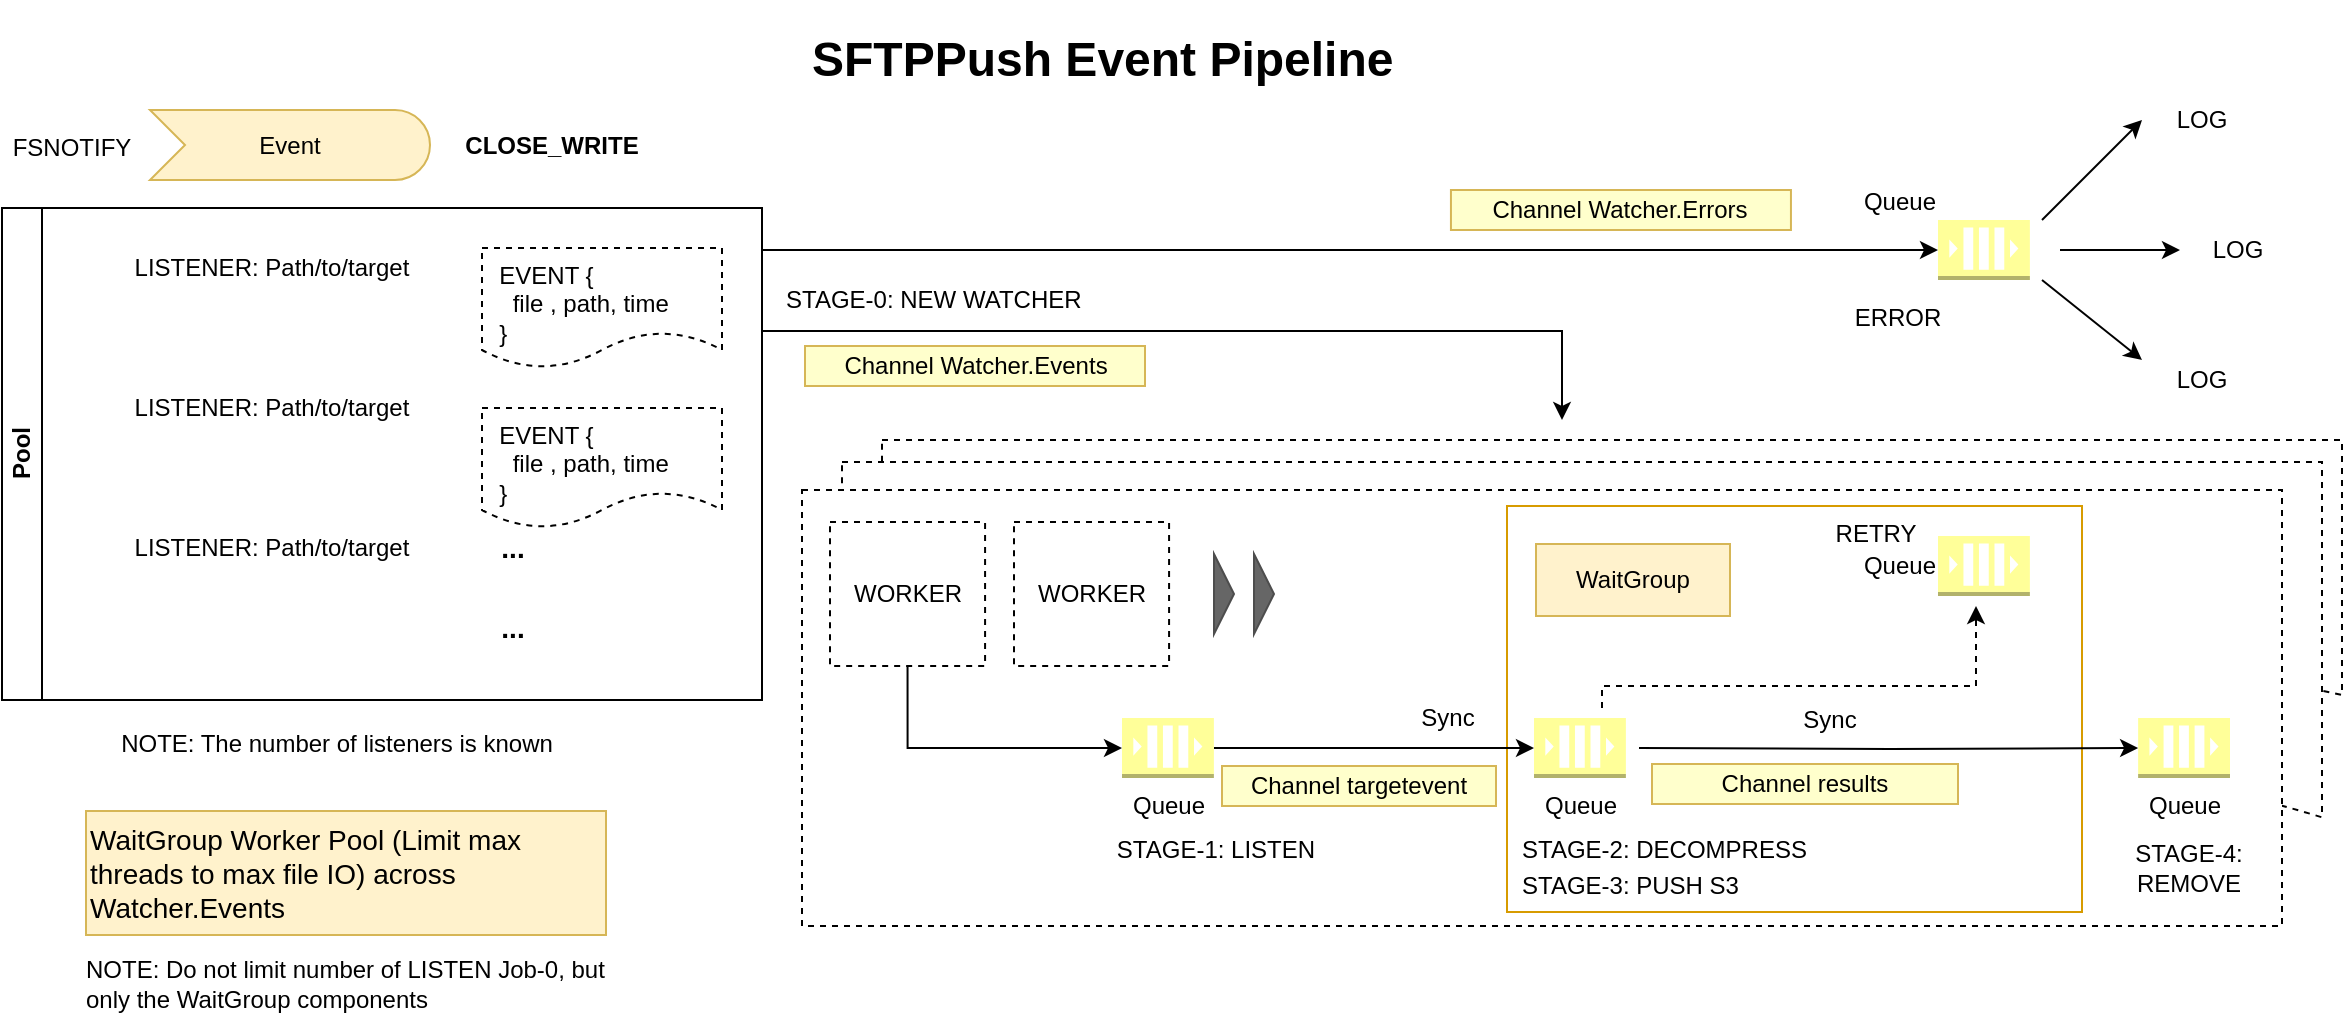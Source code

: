 <mxfile version="13.7.9" type="google"><diagram id="DxxWuYDI9eI6cgFBsnyQ" name="Page-1"><mxGraphModel dx="1718" dy="815" grid="0" gridSize="10" guides="1" tooltips="1" connect="1" arrows="1" fold="1" page="1" pageScale="1" pageWidth="1654" pageHeight="1169" math="0" shadow="0"><root><mxCell id="0"/><mxCell id="1" parent="0"/><mxCell id="5bjYtVWcPmheKNcIRejT-1" value="" style="shape=document;whiteSpace=wrap;html=1;boundedLbl=1;fillColor=none;align=left;dashed=1;" vertex="1" parent="1"><mxGeometry x="570" y="400" width="730" height="150" as="geometry"/></mxCell><mxCell id="ur7DVUvunK1sL5p3d5rt-5" value="" style="shape=document;whiteSpace=wrap;html=1;boundedLbl=1;align=left;dashed=1;" parent="1" vertex="1"><mxGeometry x="550" y="411" width="740" height="209" as="geometry"/></mxCell><mxCell id="Nj29ORURH4602lycPHdE-22" value="" style="rounded=0;whiteSpace=wrap;html=1;dashed=1;" parent="1" vertex="1"><mxGeometry x="530" y="425" width="740" height="218" as="geometry"/></mxCell><mxCell id="QDVXEeXAjDUbMPCzoTuT-11" value="" style="rounded=0;whiteSpace=wrap;html=1;align=left;strokeColor=#d79b00;fillColor=none;" parent="1" vertex="1"><mxGeometry x="882.5" y="433" width="287.5" height="203" as="geometry"/></mxCell><mxCell id="Nj29ORURH4602lycPHdE-23" style="edgeStyle=orthogonalEdgeStyle;rounded=0;orthogonalLoop=1;jettySize=auto;html=1;exitX=1;exitY=0.25;exitDx=0;exitDy=0;" parent="1" source="Nj29ORURH4602lycPHdE-8" edge="1"><mxGeometry relative="1" as="geometry"><mxPoint x="910" y="390" as="targetPoint"/><Array as="points"><mxPoint x="910" y="346"/></Array></mxGeometry></mxCell><mxCell id="Nj29ORURH4602lycPHdE-36" style="edgeStyle=orthogonalEdgeStyle;rounded=0;orthogonalLoop=1;jettySize=auto;html=1;exitX=1;exitY=0;exitDx=0;exitDy=0;entryX=0;entryY=0.5;entryDx=0;entryDy=0;entryPerimeter=0;" parent="1" source="Nj29ORURH4602lycPHdE-8" target="Nj29ORURH4602lycPHdE-58" edge="1"><mxGeometry relative="1" as="geometry"><mxPoint x="1310" y="245" as="targetPoint"/><Array as="points"><mxPoint x="510" y="305"/></Array></mxGeometry></mxCell><mxCell id="Nj29ORURH4602lycPHdE-8" value="Pool" style="swimlane;html=1;horizontal=0;startSize=20;" parent="1" vertex="1"><mxGeometry x="130" y="284" width="380" height="246" as="geometry"/></mxCell><mxCell id="Nj29ORURH4602lycPHdE-9" value="&amp;nbsp; EVENT {&lt;br&gt;&amp;nbsp;&amp;nbsp;&amp;nbsp; file , path, time&lt;br&gt;&amp;nbsp; }" style="shape=document;whiteSpace=wrap;html=1;boundedLbl=1;dashed=1;align=left;verticalAlign=top;" parent="Nj29ORURH4602lycPHdE-8" vertex="1"><mxGeometry x="240" y="20" width="120" height="60" as="geometry"/></mxCell><mxCell id="Nj29ORURH4602lycPHdE-13" value="&lt;font style=&quot;font-size: 14px&quot;&gt;&lt;b&gt;...&lt;/b&gt;&lt;/font&gt;" style="text;html=1;align=center;verticalAlign=middle;resizable=0;points=[];autosize=1;" parent="Nj29ORURH4602lycPHdE-8" vertex="1"><mxGeometry x="240" y="160" width="30" height="20" as="geometry"/></mxCell><mxCell id="Nj29ORURH4602lycPHdE-15" value="LISTENER: Path/to/target" style="text;html=1;strokeColor=none;fillColor=none;align=center;verticalAlign=middle;whiteSpace=wrap;rounded=0;dashed=1;" parent="Nj29ORURH4602lycPHdE-8" vertex="1"><mxGeometry x="40" y="20" width="190" height="20" as="geometry"/></mxCell><mxCell id="Nj29ORURH4602lycPHdE-16" value="LISTENER: Path/to/target" style="text;html=1;strokeColor=none;fillColor=none;align=center;verticalAlign=middle;whiteSpace=wrap;rounded=0;dashed=1;" parent="Nj29ORURH4602lycPHdE-8" vertex="1"><mxGeometry x="40" y="90" width="190" height="20" as="geometry"/></mxCell><mxCell id="Nj29ORURH4602lycPHdE-17" value="LISTENER: Path/to/target" style="text;html=1;strokeColor=none;fillColor=none;align=center;verticalAlign=middle;whiteSpace=wrap;rounded=0;dashed=1;" parent="Nj29ORURH4602lycPHdE-8" vertex="1"><mxGeometry x="40" y="160" width="190" height="20" as="geometry"/></mxCell><mxCell id="Nj29ORURH4602lycPHdE-19" value="&lt;font style=&quot;font-size: 14px&quot;&gt;&lt;b&gt;...&lt;/b&gt;&lt;/font&gt;" style="text;html=1;align=center;verticalAlign=middle;resizable=0;points=[];autosize=1;" parent="Nj29ORURH4602lycPHdE-8" vertex="1"><mxGeometry x="240" y="200" width="30" height="20" as="geometry"/></mxCell><mxCell id="Nj29ORURH4602lycPHdE-32" value="&amp;nbsp; EVENT {&lt;br&gt;&amp;nbsp;&amp;nbsp;&amp;nbsp; file , path, time&lt;br&gt;&amp;nbsp; }" style="shape=document;whiteSpace=wrap;html=1;boundedLbl=1;dashed=1;align=left;verticalAlign=top;" parent="Nj29ORURH4602lycPHdE-8" vertex="1"><mxGeometry x="240" y="100" width="120" height="60" as="geometry"/></mxCell><mxCell id="AVGsMBjydCBOtf7g-ODe-2" style="edgeStyle=orthogonalEdgeStyle;rounded=0;orthogonalLoop=1;jettySize=auto;html=1;exitX=0.5;exitY=1;exitDx=0;exitDy=0;entryX=0;entryY=0.5;entryDx=0;entryDy=0;entryPerimeter=0;" parent="1" source="Nj29ORURH4602lycPHdE-25" target="Nj29ORURH4602lycPHdE-28" edge="1"><mxGeometry relative="1" as="geometry"/></mxCell><mxCell id="Nj29ORURH4602lycPHdE-25" value="WORKER" style="rounded=0;whiteSpace=wrap;html=1;dashed=1;" parent="1" vertex="1"><mxGeometry x="544" y="441" width="77.54" height="72" as="geometry"/></mxCell><mxCell id="AVGsMBjydCBOtf7g-ODe-3" style="edgeStyle=orthogonalEdgeStyle;rounded=0;orthogonalLoop=1;jettySize=auto;html=1;exitX=1;exitY=0.5;exitDx=0;exitDy=0;exitPerimeter=0;entryX=0;entryY=0.5;entryDx=0;entryDy=0;entryPerimeter=0;" parent="1" source="Nj29ORURH4602lycPHdE-28" target="Nj29ORURH4602lycPHdE-46" edge="1"><mxGeometry relative="1" as="geometry"/></mxCell><mxCell id="Nj29ORURH4602lycPHdE-28" value="Queue" style="outlineConnect=0;dashed=0;verticalLabelPosition=bottom;verticalAlign=top;align=center;html=1;shape=mxgraph.aws3.queue;gradientColor=none;fillColor=#FFFF99;" parent="1" vertex="1"><mxGeometry x="690" y="539" width="45.94" height="30" as="geometry"/></mxCell><mxCell id="Nj29ORURH4602lycPHdE-29" value="Event" style="html=1;outlineConnect=0;whiteSpace=wrap;fillColor=#fff2cc;shape=mxgraph.archimate3.event;strokeColor=#d6b656;" parent="1" vertex="1"><mxGeometry x="204" y="235" width="140" height="35" as="geometry"/></mxCell><mxCell id="Nj29ORURH4602lycPHdE-30" value="FSNOTIFY" style="text;html=1;strokeColor=none;fillColor=none;align=center;verticalAlign=middle;whiteSpace=wrap;rounded=0;dashed=1;" parent="1" vertex="1"><mxGeometry x="145" y="244" width="40" height="20" as="geometry"/></mxCell><mxCell id="Nj29ORURH4602lycPHdE-31" value="&lt;b&gt;CLOSE_WRITE&lt;/b&gt;" style="text;html=1;strokeColor=none;fillColor=none;align=center;verticalAlign=middle;whiteSpace=wrap;rounded=0;dashed=1;" parent="1" vertex="1"><mxGeometry x="385" y="242.5" width="40" height="20" as="geometry"/></mxCell><mxCell id="Nj29ORURH4602lycPHdE-35" value="Channel Watcher.Events" style="text;html=1;strokeColor=#d6b656;align=center;verticalAlign=middle;whiteSpace=wrap;rounded=0;fillColor=#FFFFCC;" parent="1" vertex="1"><mxGeometry x="531.5" y="353" width="170" height="20" as="geometry"/></mxCell><mxCell id="Nj29ORURH4602lycPHdE-38" value="" style="endArrow=classic;html=1;" parent="1" edge="1"><mxGeometry width="50" height="50" relative="1" as="geometry"><mxPoint x="1150" y="290" as="sourcePoint"/><mxPoint x="1200" y="240" as="targetPoint"/></mxGeometry></mxCell><mxCell id="Nj29ORURH4602lycPHdE-39" value="" style="endArrow=classic;html=1;" parent="1" edge="1"><mxGeometry width="50" height="50" relative="1" as="geometry"><mxPoint x="1159" y="305" as="sourcePoint"/><mxPoint x="1219" y="305" as="targetPoint"/></mxGeometry></mxCell><mxCell id="Nj29ORURH4602lycPHdE-40" value="" style="endArrow=classic;html=1;" parent="1" edge="1"><mxGeometry width="50" height="50" relative="1" as="geometry"><mxPoint x="1150" y="320" as="sourcePoint"/><mxPoint x="1200" y="360" as="targetPoint"/></mxGeometry></mxCell><mxCell id="Nj29ORURH4602lycPHdE-41" value="LOG" style="text;html=1;strokeColor=none;fillColor=none;align=center;verticalAlign=middle;whiteSpace=wrap;rounded=0;dashed=1;" parent="1" vertex="1"><mxGeometry x="1210" y="230" width="40" height="20" as="geometry"/></mxCell><mxCell id="Nj29ORURH4602lycPHdE-42" value="LOG" style="text;html=1;strokeColor=none;fillColor=none;align=center;verticalAlign=middle;whiteSpace=wrap;rounded=0;dashed=1;" parent="1" vertex="1"><mxGeometry x="1210" y="360" width="40" height="20" as="geometry"/></mxCell><mxCell id="Nj29ORURH4602lycPHdE-43" value="LOG" style="text;html=1;strokeColor=none;fillColor=none;align=center;verticalAlign=middle;whiteSpace=wrap;rounded=0;dashed=1;" parent="1" vertex="1"><mxGeometry x="1228" y="295" width="40" height="20" as="geometry"/></mxCell><mxCell id="Nj29ORURH4602lycPHdE-44" value="Channel Watcher.Errors" style="text;html=1;strokeColor=#d6b656;align=center;verticalAlign=middle;whiteSpace=wrap;rounded=0;fillColor=#FFFFCC;" parent="1" vertex="1"><mxGeometry x="854.47" y="275" width="170" height="20" as="geometry"/></mxCell><mxCell id="Nj29ORURH4602lycPHdE-48" style="edgeStyle=orthogonalEdgeStyle;rounded=0;orthogonalLoop=1;jettySize=auto;html=1;entryX=0;entryY=0.5;entryDx=0;entryDy=0;entryPerimeter=0;" parent="1" edge="1" target="Nj29ORURH4602lycPHdE-47"><mxGeometry relative="1" as="geometry"><mxPoint x="1160" y="554" as="targetPoint"/><mxPoint x="948.5" y="554" as="sourcePoint"/></mxGeometry></mxCell><mxCell id="Nj29ORURH4602lycPHdE-52" style="edgeStyle=orthogonalEdgeStyle;rounded=0;orthogonalLoop=1;jettySize=auto;html=1;dashed=1;" parent="1" edge="1"><mxGeometry relative="1" as="geometry"><mxPoint x="1117" y="483" as="targetPoint"/><Array as="points"><mxPoint x="930" y="523"/><mxPoint x="1117" y="523"/></Array><mxPoint x="930" y="534" as="sourcePoint"/></mxGeometry></mxCell><mxCell id="Nj29ORURH4602lycPHdE-46" value="Queue" style="outlineConnect=0;dashed=0;verticalLabelPosition=bottom;verticalAlign=top;align=center;html=1;shape=mxgraph.aws3.queue;gradientColor=none;fillColor=#FFFF99;" parent="1" vertex="1"><mxGeometry x="896" y="539" width="45.94" height="30" as="geometry"/></mxCell><mxCell id="Nj29ORURH4602lycPHdE-47" value="Queue" style="outlineConnect=0;dashed=0;verticalLabelPosition=bottom;verticalAlign=top;align=center;html=1;shape=mxgraph.aws3.queue;gradientColor=none;fillColor=#FFFF99;" parent="1" vertex="1"><mxGeometry x="1198.06" y="539" width="45.94" height="30" as="geometry"/></mxCell><mxCell id="Nj29ORURH4602lycPHdE-49" value="STAGE-2: DECOMPRESS" style="text;html=1;strokeColor=none;fillColor=none;align=left;verticalAlign=middle;whiteSpace=wrap;rounded=0;dashed=1;" parent="1" vertex="1"><mxGeometry x="888" y="595" width="170" height="20" as="geometry"/></mxCell><mxCell id="Nj29ORURH4602lycPHdE-50" value="STAGE-3: PUSH S3" style="text;html=1;strokeColor=none;fillColor=none;align=left;verticalAlign=middle;whiteSpace=wrap;rounded=0;dashed=1;" parent="1" vertex="1"><mxGeometry x="888" y="613" width="159" height="20" as="geometry"/></mxCell><mxCell id="Nj29ORURH4602lycPHdE-54" value="Sync" style="text;html=1;strokeColor=none;fillColor=none;align=center;verticalAlign=middle;whiteSpace=wrap;rounded=0;dashed=1;" parent="1" vertex="1"><mxGeometry x="833" y="529" width="40" height="20" as="geometry"/></mxCell><mxCell id="Nj29ORURH4602lycPHdE-55" value="Sync" style="text;html=1;strokeColor=none;fillColor=none;align=center;verticalAlign=middle;whiteSpace=wrap;rounded=0;dashed=1;" parent="1" vertex="1"><mxGeometry x="1024.47" y="530" width="40" height="20" as="geometry"/></mxCell><mxCell id="Nj29ORURH4602lycPHdE-56" value="" style="triangle;whiteSpace=wrap;html=1;align=left;fillColor=#666666;strokeColor=#4D4D4D;" parent="1" vertex="1"><mxGeometry x="736" y="457" width="10" height="40" as="geometry"/></mxCell><mxCell id="Nj29ORURH4602lycPHdE-57" value="" style="triangle;whiteSpace=wrap;html=1;align=left;fillColor=#666666;strokeColor=#4D4D4D;" parent="1" vertex="1"><mxGeometry x="756" y="457" width="10" height="40" as="geometry"/></mxCell><mxCell id="Nj29ORURH4602lycPHdE-58" value="Queue" style="outlineConnect=0;dashed=0;verticalLabelPosition=top;verticalAlign=bottom;align=right;html=1;shape=mxgraph.aws3.queue;gradientColor=none;fillColor=#FFFF99;labelPosition=left;" parent="1" vertex="1"><mxGeometry x="1098" y="290" width="45.94" height="30" as="geometry"/></mxCell><mxCell id="Nj29ORURH4602lycPHdE-59" value="ERROR" style="text;html=1;strokeColor=none;fillColor=none;align=center;verticalAlign=middle;whiteSpace=wrap;rounded=0;" parent="1" vertex="1"><mxGeometry x="1058" y="329" width="40" height="20" as="geometry"/></mxCell><mxCell id="Nj29ORURH4602lycPHdE-64" value="RETRY" style="text;html=1;strokeColor=none;fillColor=none;align=center;verticalAlign=middle;whiteSpace=wrap;rounded=0;" parent="1" vertex="1"><mxGeometry x="1047" y="437" width="40" height="20" as="geometry"/></mxCell><mxCell id="Nj29ORURH4602lycPHdE-65" value="Queue" style="outlineConnect=0;dashed=0;verticalLabelPosition=middle;verticalAlign=middle;align=right;html=1;shape=mxgraph.aws3.queue;gradientColor=none;fillColor=#FFFF99;labelPosition=left;" parent="1" vertex="1"><mxGeometry x="1098" y="448" width="45.94" height="30" as="geometry"/></mxCell><mxCell id="AVGsMBjydCBOtf7g-ODe-1" value="STAGE-1: LISTEN" style="text;html=1;strokeColor=none;fillColor=none;align=center;verticalAlign=middle;whiteSpace=wrap;rounded=0;dashed=1;" parent="1" vertex="1"><mxGeometry x="666" y="595" width="142" height="20" as="geometry"/></mxCell><mxCell id="AVGsMBjydCBOtf7g-ODe-4" value="Channel targetevent" style="text;html=1;strokeColor=#d6b656;align=center;verticalAlign=middle;whiteSpace=wrap;rounded=0;fillColor=#FFFFCC;" parent="1" vertex="1"><mxGeometry x="740" y="563" width="137" height="20" as="geometry"/></mxCell><mxCell id="AVGsMBjydCBOtf7g-ODe-6" value="Channel results" style="text;html=1;strokeColor=#d6b656;align=center;verticalAlign=middle;whiteSpace=wrap;rounded=0;fillColor=#FFFFCC;" parent="1" vertex="1"><mxGeometry x="955" y="562" width="153" height="20" as="geometry"/></mxCell><mxCell id="ur7DVUvunK1sL5p3d5rt-1" value="&lt;font style=&quot;font-size: 14px&quot;&gt;WaitGroup Worker Pool (Limit max threads to max file IO) across Watcher.Events&lt;br&gt;&lt;/font&gt;" style="text;html=1;strokeColor=#d6b656;fillColor=#fff2cc;align=left;verticalAlign=middle;whiteSpace=wrap;rounded=0;" parent="1" vertex="1"><mxGeometry x="172" y="585.5" width="260" height="62" as="geometry"/></mxCell><mxCell id="ur7DVUvunK1sL5p3d5rt-2" value="WaitGroup" style="text;html=1;strokeColor=#d6b656;fillColor=#fff2cc;align=center;verticalAlign=middle;whiteSpace=wrap;rounded=0;" parent="1" vertex="1"><mxGeometry x="897" y="452" width="97" height="36" as="geometry"/></mxCell><mxCell id="ur7DVUvunK1sL5p3d5rt-16" value="NOTE: The number of listeners is known" style="text;html=1;strokeColor=none;fillColor=none;align=center;verticalAlign=middle;whiteSpace=wrap;rounded=0;dashed=1;" parent="1" vertex="1"><mxGeometry x="160" y="542" width="275" height="20" as="geometry"/></mxCell><mxCell id="ur7DVUvunK1sL5p3d5rt-18" value="NOTE: Do not limit number of LISTEN Job-0, but only the WaitGroup components" style="text;html=1;strokeColor=none;fillColor=none;align=left;verticalAlign=middle;whiteSpace=wrap;rounded=0;dashed=1;" parent="1" vertex="1"><mxGeometry x="169.5" y="661.5" width="269" height="20" as="geometry"/></mxCell><mxCell id="QDVXEeXAjDUbMPCzoTuT-2" value="WORKER" style="rounded=0;whiteSpace=wrap;html=1;dashed=1;" parent="1" vertex="1"><mxGeometry x="636" y="441" width="77.54" height="72" as="geometry"/></mxCell><mxCell id="IACfmrC9Ro6CI2Ob0ckq-1" value="STAGE-4: REMOVE" style="text;html=1;strokeColor=none;fillColor=none;align=center;verticalAlign=middle;whiteSpace=wrap;rounded=0;dashed=1;" parent="1" vertex="1"><mxGeometry x="1176.06" y="591" width="95" height="45" as="geometry"/></mxCell><mxCell id="IACfmrC9Ro6CI2Ob0ckq-3" value="&lt;h1&gt;SFTPPush Event Pipeline&lt;br&gt;&lt;/h1&gt;&lt;p&gt;&lt;br&gt;&lt;/p&gt;" style="text;html=1;strokeColor=none;fillColor=none;spacing=5;spacingTop=-20;whiteSpace=wrap;overflow=hidden;rounded=0;" parent="1" vertex="1"><mxGeometry x="530" y="190" width="590" height="40" as="geometry"/></mxCell><mxCell id="IACfmrC9Ro6CI2Ob0ckq-4" value="STAGE-0: NEW WATCHER" style="text;html=1;strokeColor=none;fillColor=none;align=left;verticalAlign=middle;whiteSpace=wrap;rounded=0;dashed=1;" parent="1" vertex="1"><mxGeometry x="520" y="320" width="190" height="20" as="geometry"/></mxCell></root></mxGraphModel></diagram></mxfile>